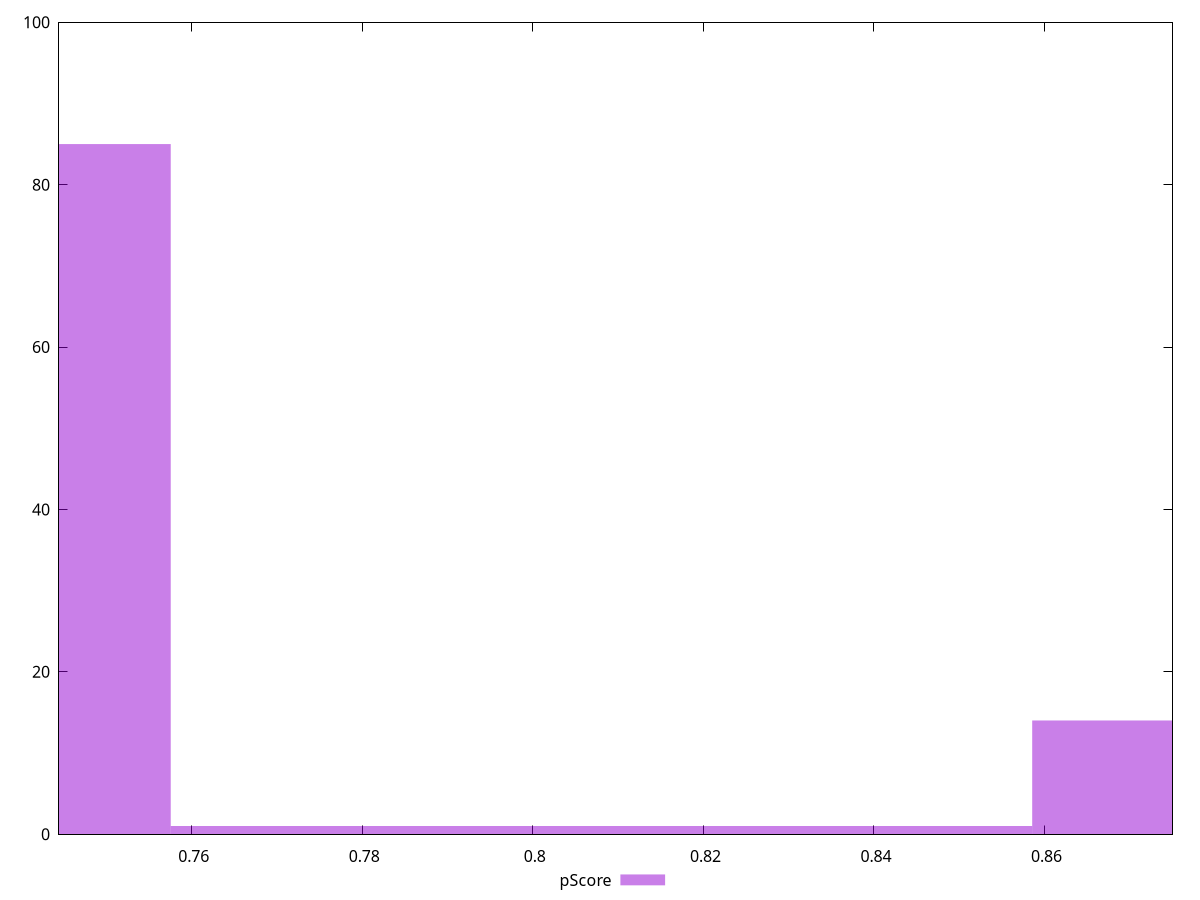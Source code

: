 reset

$pScore <<EOF
0.8080477974835807 1
0.9090537721690283 14
0.7070418227981331 85
EOF

set key outside below
set boxwidth 0.10100597468544759
set xrange [0.7444444444444445:0.875]
set yrange [0:100]
set trange [0:100]
set style fill transparent solid 0.5 noborder
set terminal svg size 640, 490 enhanced background rgb 'white'
set output "report_00019_2021-02-10T18-14-37.922Z//offscreen-images/samples/pages+cached+noadtech/pScore/histogram.svg"

plot $pScore title "pScore" with boxes

reset
